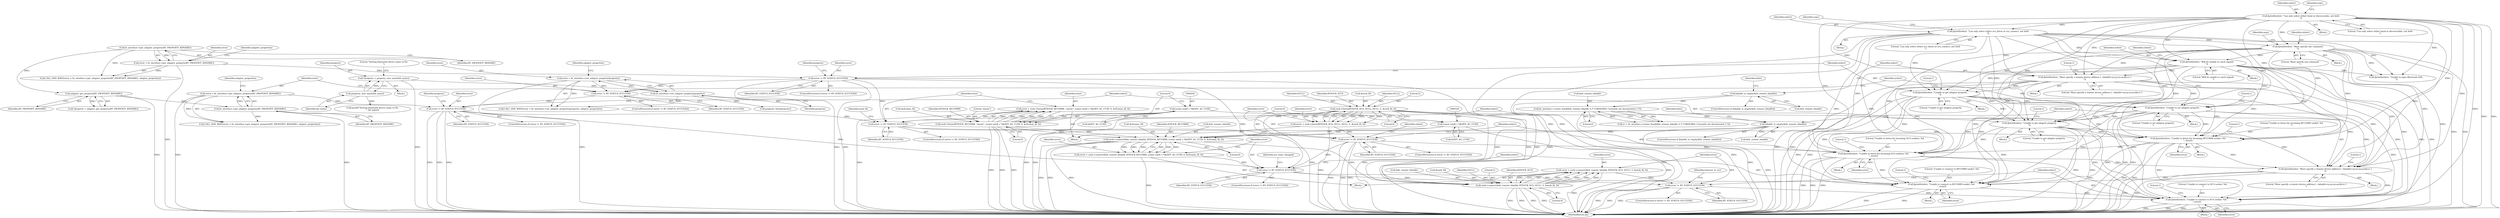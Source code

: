 digraph "0_Android_37c88107679d36c419572732b4af6e18bb2f7dce_6@API" {
"1000572" [label="(Call,fprintf(stderr, \"Unable to connect to SCO socket: %d.\n\", error))"];
"1000382" [label="(Call,fprintf(stderr, \"Unable to set adapter property\n\"))"];
"1000178" [label="(Call,fprintf(stderr, \"Will be unable to catch signals\n\"))"];
"1000120" [label="(Call,fprintf(stderr, \"Can only select either bond or discoverable, not both\n\"))"];
"1000132" [label="(Call,fprintf(stderr, \"Can only select either sco_listen or sco_connect, not both\n\"))"];
"1000164" [label="(Call,fprintf(stderr, \"Must specify one command\n\"))"];
"1000327" [label="(Call,fprintf(stderr, \"Unable to get adapter property\n\"))"];
"1000263" [label="(Call,fprintf(stderr, \"Must specify a remote device address [ --bdaddr=xx:yy:zz:aa:bb:cc ]\n\"))"];
"1000456" [label="(Call,fprintf(stderr, \"Unable to listen for incoming RFCOMM socket: %d\n\", error))"];
"1000398" [label="(Call,fprintf(stderr, \"Unable to get adapter property\n\"))"];
"1000452" [label="(Call,error != BT_STATUS_SUCCESS)"];
"1000438" [label="(Call,error = sock->listen(BTSOCK_RFCOMM, \"meow\", (const uint8_t *)&HFP_AG_UUID, 0, &rfcomm_fd, 0))"];
"1000440" [label="(Call,sock->listen(BTSOCK_RFCOMM, \"meow\", (const uint8_t *)&HFP_AG_UUID, 0, &rfcomm_fd, 0))"];
"1000443" [label="(Call,(const uint8_t *)&HFP_AG_UUID)"];
"1000394" [label="(Call,error != BT_STATUS_SUCCESS)"];
"1000388" [label="(Call,error = bt_interface->get_adapter_property(BT_PROPERTY_BDNAME))"];
"1000390" [label="(Call,bt_interface->get_adapter_property(BT_PROPERTY_BDNAME))"];
"1000335" [label="(Call,adapter_get_property(BT_PROPERTY_BDNAME))"];
"1000319" [label="(Call,bt_interface->get_adapter_property(BT_PROPERTY_BDNAME))"];
"1000378" [label="(Call,error != BT_STATUS_SUCCESS)"];
"1000372" [label="(Call,error = bt_interface->set_adapter_property(property))"];
"1000374" [label="(Call,bt_interface->set_adapter_property(property))"];
"1000363" [label="(Call,*property = property_new_name(bd_name))"];
"1000365" [label="(Call,property_new_name(bd_name))"];
"1000323" [label="(Call,error != BT_STATUS_SUCCESS)"];
"1000317" [label="(Call,error = bt_interface->get_adapter_property(BT_PROPERTY_BDNAME))"];
"1000541" [label="(Call,fprintf(stderr, \"Unable to connect to RFCOMM socket: %d.\n\", error))"];
"1000500" [label="(Call,fprintf(stderr, \"Must specify a remote device address [ --bdaddr=xx:yy:zz:aa:bb:cc ]\n\"))"];
"1000481" [label="(Call,fprintf(stderr, \"Unable to listen for incoming SCO sockets: %d\n\", error))"];
"1000477" [label="(Call,error != BT_STATUS_SUCCESS)"];
"1000466" [label="(Call,error = sock->listen(BTSOCK_SCO, NULL, NULL, 5, &sock_fd, 0))"];
"1000468" [label="(Call,sock->listen(BTSOCK_SCO, NULL, NULL, 5, &sock_fd, 0))"];
"1000537" [label="(Call,error != BT_STATUS_SUCCESS)"];
"1000522" [label="(Call,error = sock->connect(&bt_remote_bdaddr, BTSOCK_RFCOMM, (const uint8_t *)&HFP_AG_UUID, 0, &rfcomm_fd, 0))"];
"1000524" [label="(Call,sock->connect(&bt_remote_bdaddr, BTSOCK_RFCOMM, (const uint8_t *)&HFP_AG_UUID, 0, &rfcomm_fd, 0))"];
"1000496" [label="(Call,bdaddr_is_empty(&bt_remote_bdaddr))"];
"1000278" [label="(Call,bt_interface->create_bond(&bt_remote_bdaddr, 0 /* UNKNOWN; Currently not documented :( */))"];
"1000259" [label="(Call,bdaddr_is_empty(&bt_remote_bdaddr))"];
"1000528" [label="(Call,(const uint8_t *)&HFP_AG_UUID)"];
"1000568" [label="(Call,error != BT_STATUS_SUCCESS)"];
"1000556" [label="(Call,error = sock->connect(&bt_remote_bdaddr, BTSOCK_SCO, NULL, 5, &sock_fd, 0))"];
"1000558" [label="(Call,sock->connect(&bt_remote_bdaddr, BTSOCK_SCO, NULL, 5, &sock_fd, 0))"];
"1000393" [label="(ControlStructure,if (error != BT_STATUS_SUCCESS))"];
"1000335" [label="(Call,adapter_get_property(BT_PROPERTY_BDNAME))"];
"1000528" [label="(Call,(const uint8_t *)&HFP_AG_UUID)"];
"1000478" [label="(Identifier,error)"];
"1000546" [label="(Literal,1)"];
"1000504" [label="(Literal,1)"];
"1000469" [label="(Identifier,BTSOCK_SCO)"];
"1000398" [label="(Call,fprintf(stderr, \"Unable to get adapter property\n\"))"];
"1000180" [label="(Literal,\"Will be unable to catch signals\n\")"];
"1000397" [label="(Block,)"];
"1000533" [label="(Call,&rfcomm_fd)"];
"1000409" [label="(Block,)"];
"1000323" [label="(Call,error != BT_STATUS_SUCCESS)"];
"1000316" [label="(Call,CALL_AND_WAIT(error = bt_interface->get_adapter_property(BT_PROPERTY_BDNAME), adapter_properties))"];
"1000384" [label="(Literal,\"Unable to set adapter property\n\")"];
"1000265" [label="(Literal,\"Must specify a remote device address [ --bdaddr=xx:yy:zz:aa:bb:cc ]\n\")"];
"1000373" [label="(Identifier,error)"];
"1000536" [label="(ControlStructure,if (error != BT_STATUS_SUCCESS))"];
"1000387" [label="(Call,CALL_AND_WAIT(error = bt_interface->get_adapter_property(BT_PROPERTY_BDNAME), adapter_properties))"];
"1000523" [label="(Identifier,error)"];
"1000319" [label="(Call,bt_interface->get_adapter_property(BT_PROPERTY_BDNAME))"];
"1000507" [label="(Identifier,false)"];
"1000119" [label="(Block,)"];
"1000263" [label="(Call,fprintf(stderr, \"Must specify a remote device address [ --bdaddr=xx:yy:zz:aa:bb:cc ]\n\"))"];
"1000375" [label="(Identifier,property)"];
"1000445" [label="(Call,&HFP_AG_UUID)"];
"1000527" [label="(Identifier,BTSOCK_RFCOMM)"];
"1000572" [label="(Call,fprintf(stderr, \"Unable to connect to SCO socket: %d.\n\", error))"];
"1000451" [label="(ControlStructure,if (error != BT_STATUS_SUCCESS))"];
"1000378" [label="(Call,error != BT_STATUS_SUCCESS)"];
"1000497" [label="(Call,&bt_remote_bdaddr)"];
"1000121" [label="(Identifier,stderr)"];
"1000479" [label="(Identifier,BT_STATUS_SUCCESS)"];
"1000132" [label="(Call,fprintf(stderr, \"Can only select either sco_listen or sco_connect, not both\n\"))"];
"1000278" [label="(Call,bt_interface->create_bond(&bt_remote_bdaddr, 0 /* UNKNOWN; Currently not documented :( */))"];
"1000570" [label="(Identifier,BT_STATUS_SUCCESS)"];
"1000542" [label="(Identifier,stderr)"];
"1000573" [label="(Identifier,stderr)"];
"1000380" [label="(Identifier,BT_STATUS_SUCCESS)"];
"1000133" [label="(Identifier,stderr)"];
"1000524" [label="(Call,sock->connect(&bt_remote_bdaddr, BTSOCK_RFCOMM, (const uint8_t *)&HFP_AG_UUID, 0, &rfcomm_fd, 0))"];
"1000577" [label="(Literal,1)"];
"1000543" [label="(Literal,\"Unable to connect to RFCOMM socket: %d.\n\")"];
"1000137" [label="(Identifier,argv)"];
"1000388" [label="(Call,error = bt_interface->get_adapter_property(BT_PROPERTY_BDNAME))"];
"1000381" [label="(Block,)"];
"1000448" [label="(Call,&rfcomm_fd)"];
"1000165" [label="(Identifier,stderr)"];
"1000567" [label="(ControlStructure,if (error != BT_STATUS_SUCCESS))"];
"1000461" [label="(Literal,1)"];
"1000258" [label="(ControlStructure,if (bdaddr_is_empty(&bt_remote_bdaddr)))"];
"1000400" [label="(Literal,\"Unable to get adapter property\n\")"];
"1000537" [label="(Call,error != BT_STATUS_SUCCESS)"];
"1000495" [label="(ControlStructure,if (bdaddr_is_empty(&bt_remote_bdaddr)))"];
"1000270" [label="(Identifier,false)"];
"1000328" [label="(Identifier,stderr)"];
"1000443" [label="(Call,(const uint8_t *)&HFP_AG_UUID)"];
"1000453" [label="(Identifier,error)"];
"1000354" [label="(Block,)"];
"1000367" [label="(Call,printf(\"Setting bluetooth device name to:%s\n\", bd_name))"];
"1000562" [label="(Identifier,NULL)"];
"1000376" [label="(Identifier,adapter_properties)"];
"1000336" [label="(Identifier,BT_PROPERTY_BDNAME)"];
"1000481" [label="(Call,fprintf(stderr, \"Unable to listen for incoming SCO sockets: %d\n\", error))"];
"1000177" [label="(Block,)"];
"1000558" [label="(Call,sock->connect(&bt_remote_bdaddr, BTSOCK_SCO, NULL, 5, &sock_fd, 0))"];
"1000365" [label="(Call,property_new_name(bd_name))"];
"1000334" [label="(Identifier,property)"];
"1000267" [label="(Literal,1)"];
"1000486" [label="(Literal,1)"];
"1000456" [label="(Call,fprintf(stderr, \"Unable to listen for incoming RFCOMM socket: %d\n\", error))"];
"1000404" [label="(Identifier,property)"];
"1000402" [label="(Literal,1)"];
"1000441" [label="(Identifier,BTSOCK_RFCOMM)"];
"1000382" [label="(Call,fprintf(stderr, \"Unable to set adapter property\n\"))"];
"1000395" [label="(Identifier,error)"];
"1000540" [label="(Block,)"];
"1000544" [label="(Identifier,error)"];
"1000522" [label="(Call,error = sock->connect(&bt_remote_bdaddr, BTSOCK_RFCOMM, (const uint8_t *)&HFP_AG_UUID, 0, &rfcomm_fd, 0))"];
"1000440" [label="(Call,sock->listen(BTSOCK_RFCOMM, \"meow\", (const uint8_t *)&HFP_AG_UUID, 0, &rfcomm_fd, 0))"];
"1000333" [label="(Call,*property = adapter_get_property(BT_PROPERTY_BDNAME))"];
"1000477" [label="(Call,error != BT_STATUS_SUCCESS)"];
"1000579" [label="(Identifier,timeout_in_sec)"];
"1000541" [label="(Call,fprintf(stderr, \"Unable to connect to RFCOMM socket: %d.\n\", error))"];
"1000396" [label="(Identifier,BT_STATUS_SUCCESS)"];
"1000459" [label="(Identifier,error)"];
"1000467" [label="(Identifier,error)"];
"1000264" [label="(Identifier,stderr)"];
"1000548" [label="(Identifier,acl_state_changed)"];
"1000563" [label="(Literal,5)"];
"1000120" [label="(Call,fprintf(stderr, \"Can only select either bond or discoverable, not both\n\"))"];
"1000325" [label="(Identifier,BT_STATUS_SUCCESS)"];
"1000501" [label="(Identifier,stderr)"];
"1000403" [label="(Call,property_free(property))"];
"1000320" [label="(Identifier,BT_PROPERTY_BDNAME)"];
"1000476" [label="(ControlStructure,if (error != BT_STATUS_SUCCESS))"];
"1000499" [label="(Block,)"];
"1000329" [label="(Literal,\"Unable to get adapter property\n\")"];
"1000331" [label="(Literal,1)"];
"1000392" [label="(Identifier,adapter_properties)"];
"1000166" [label="(Literal,\"Must specify one command\n\")"];
"1000327" [label="(Call,fprintf(stderr, \"Unable to get adapter property\n\"))"];
"1000364" [label="(Identifier,property)"];
"1000568" [label="(Call,error != BT_STATUS_SUCCESS)"];
"1000125" [label="(Identifier,argv)"];
"1000439" [label="(Identifier,error)"];
"1000539" [label="(Identifier,BT_STATUS_SUCCESS)"];
"1000442" [label="(Literal,\"meow\")"];
"1000496" [label="(Call,bdaddr_is_empty(&bt_remote_bdaddr))"];
"1000488" [label="(Identifier,stdout)"];
"1000538" [label="(Identifier,error)"];
"1000182" [label="(Identifier,stdout)"];
"1000475" [label="(Literal,0)"];
"1000468" [label="(Call,sock->listen(BTSOCK_SCO, NULL, NULL, 5, &sock_fd, 0))"];
"1000122" [label="(Literal,\"Can only select either bond or discoverable, not both\n\")"];
"1000532" [label="(Literal,0)"];
"1000279" [label="(Call,&bt_remote_bdaddr)"];
"1000179" [label="(Identifier,stderr)"];
"1000557" [label="(Identifier,error)"];
"1000189" [label="(Call,fprintf(stderr, \"Unable to open Bluetooth HAL.\n\"))"];
"1000399" [label="(Identifier,stderr)"];
"1000454" [label="(Identifier,BT_STATUS_SUCCESS)"];
"1000383" [label="(Identifier,stderr)"];
"1000281" [label="(Literal,0)"];
"1000530" [label="(Call,&HFP_AG_UUID)"];
"1000260" [label="(Call,&bt_remote_bdaddr)"];
"1000169" [label="(Identifier,argv)"];
"1000374" [label="(Call,bt_interface->set_adapter_property(property))"];
"1000368" [label="(Literal,\"Setting bluetooth device name to:%s\n\")"];
"1000318" [label="(Identifier,error)"];
"1000455" [label="(Block,)"];
"1000484" [label="(Identifier,error)"];
"1000482" [label="(Identifier,stderr)"];
"1000561" [label="(Identifier,BTSOCK_SCO)"];
"1000450" [label="(Literal,0)"];
"1000473" [label="(Call,&sock_fd)"];
"1000458" [label="(Literal,\"Unable to listen for incoming RFCOMM socket: %d\n\")"];
"1000391" [label="(Identifier,BT_PROPERTY_BDNAME)"];
"1000321" [label="(Identifier,adapter_properties)"];
"1000566" [label="(Literal,0)"];
"1000575" [label="(Identifier,error)"];
"1000471" [label="(Identifier,NULL)"];
"1000322" [label="(ControlStructure,if (error != BT_STATUS_SUCCESS))"];
"1000438" [label="(Call,error = sock->listen(BTSOCK_RFCOMM, \"meow\", (const uint8_t *)&HFP_AG_UUID, 0, &rfcomm_fd, 0))"];
"1000164" [label="(Call,fprintf(stderr, \"Must specify one command\n\"))"];
"1000556" [label="(Call,error = sock->connect(&bt_remote_bdaddr, BTSOCK_SCO, NULL, 5, &sock_fd, 0))"];
"1000535" [label="(Literal,0)"];
"1000494" [label="(Block,)"];
"1000262" [label="(Block,)"];
"1000366" [label="(Identifier,bd_name)"];
"1000163" [label="(Block,)"];
"1000559" [label="(Call,&bt_remote_bdaddr)"];
"1000394" [label="(Call,error != BT_STATUS_SUCCESS)"];
"1000586" [label="(MethodReturn,int)"];
"1000372" [label="(Call,error = bt_interface->set_adapter_property(property))"];
"1000483" [label="(Literal,\"Unable to listen for incoming SCO sockets: %d\n\")"];
"1000472" [label="(Literal,5)"];
"1000390" [label="(Call,bt_interface->get_adapter_property(BT_PROPERTY_BDNAME))"];
"1000317" [label="(Call,error = bt_interface->get_adapter_property(BT_PROPERTY_BDNAME))"];
"1000457" [label="(Identifier,stderr)"];
"1000464" [label="(Identifier,sock_fd)"];
"1000470" [label="(Identifier,NULL)"];
"1000371" [label="(Call,CALL_AND_WAIT(error = bt_interface->set_adapter_property(property), adapter_properties))"];
"1000363" [label="(Call,*property = property_new_name(bd_name))"];
"1000525" [label="(Call,&bt_remote_bdaddr)"];
"1000389" [label="(Identifier,error)"];
"1000377" [label="(ControlStructure,if (error != BT_STATUS_SUCCESS))"];
"1000466" [label="(Call,error = sock->listen(BTSOCK_SCO, NULL, NULL, 5, &sock_fd, 0))"];
"1000502" [label="(Literal,\"Must specify a remote device address [ --bdaddr=xx:yy:zz:aa:bb:cc ]\n\")"];
"1000259" [label="(Call,bdaddr_is_empty(&bt_remote_bdaddr))"];
"1000178" [label="(Call,fprintf(stderr, \"Will be unable to catch signals\n\"))"];
"1000386" [label="(Literal,1)"];
"1000452" [label="(Call,error != BT_STATUS_SUCCESS)"];
"1000324" [label="(Identifier,error)"];
"1000447" [label="(Literal,0)"];
"1000480" [label="(Block,)"];
"1000134" [label="(Literal,\"Can only select either sco_listen or sco_connect, not both\n\")"];
"1000276" [label="(Call,rc = bt_interface->create_bond(&bt_remote_bdaddr, 0 /* UNKNOWN; Currently not documented :( */))"];
"1000564" [label="(Call,&sock_fd)"];
"1000379" [label="(Identifier,error)"];
"1000569" [label="(Identifier,error)"];
"1000571" [label="(Block,)"];
"1000500" [label="(Call,fprintf(stderr, \"Must specify a remote device address [ --bdaddr=xx:yy:zz:aa:bb:cc ]\n\"))"];
"1000574" [label="(Literal,\"Unable to connect to SCO socket: %d.\n\")"];
"1000131" [label="(Block,)"];
"1000326" [label="(Block,)"];
"1000572" -> "1000571"  [label="AST: "];
"1000572" -> "1000575"  [label="CFG: "];
"1000573" -> "1000572"  [label="AST: "];
"1000574" -> "1000572"  [label="AST: "];
"1000575" -> "1000572"  [label="AST: "];
"1000577" -> "1000572"  [label="CFG: "];
"1000572" -> "1000586"  [label="DDG: "];
"1000572" -> "1000586"  [label="DDG: "];
"1000572" -> "1000586"  [label="DDG: "];
"1000382" -> "1000572"  [label="DDG: "];
"1000456" -> "1000572"  [label="DDG: "];
"1000178" -> "1000572"  [label="DDG: "];
"1000327" -> "1000572"  [label="DDG: "];
"1000132" -> "1000572"  [label="DDG: "];
"1000398" -> "1000572"  [label="DDG: "];
"1000263" -> "1000572"  [label="DDG: "];
"1000120" -> "1000572"  [label="DDG: "];
"1000541" -> "1000572"  [label="DDG: "];
"1000500" -> "1000572"  [label="DDG: "];
"1000481" -> "1000572"  [label="DDG: "];
"1000164" -> "1000572"  [label="DDG: "];
"1000568" -> "1000572"  [label="DDG: "];
"1000382" -> "1000381"  [label="AST: "];
"1000382" -> "1000384"  [label="CFG: "];
"1000383" -> "1000382"  [label="AST: "];
"1000384" -> "1000382"  [label="AST: "];
"1000386" -> "1000382"  [label="CFG: "];
"1000382" -> "1000586"  [label="DDG: "];
"1000382" -> "1000586"  [label="DDG: "];
"1000178" -> "1000382"  [label="DDG: "];
"1000327" -> "1000382"  [label="DDG: "];
"1000132" -> "1000382"  [label="DDG: "];
"1000164" -> "1000382"  [label="DDG: "];
"1000263" -> "1000382"  [label="DDG: "];
"1000120" -> "1000382"  [label="DDG: "];
"1000382" -> "1000398"  [label="DDG: "];
"1000382" -> "1000456"  [label="DDG: "];
"1000382" -> "1000481"  [label="DDG: "];
"1000382" -> "1000500"  [label="DDG: "];
"1000382" -> "1000541"  [label="DDG: "];
"1000178" -> "1000177"  [label="AST: "];
"1000178" -> "1000180"  [label="CFG: "];
"1000179" -> "1000178"  [label="AST: "];
"1000180" -> "1000178"  [label="AST: "];
"1000182" -> "1000178"  [label="CFG: "];
"1000178" -> "1000586"  [label="DDG: "];
"1000178" -> "1000586"  [label="DDG: "];
"1000120" -> "1000178"  [label="DDG: "];
"1000132" -> "1000178"  [label="DDG: "];
"1000164" -> "1000178"  [label="DDG: "];
"1000178" -> "1000189"  [label="DDG: "];
"1000178" -> "1000263"  [label="DDG: "];
"1000178" -> "1000327"  [label="DDG: "];
"1000178" -> "1000398"  [label="DDG: "];
"1000178" -> "1000456"  [label="DDG: "];
"1000178" -> "1000481"  [label="DDG: "];
"1000178" -> "1000500"  [label="DDG: "];
"1000178" -> "1000541"  [label="DDG: "];
"1000120" -> "1000119"  [label="AST: "];
"1000120" -> "1000122"  [label="CFG: "];
"1000121" -> "1000120"  [label="AST: "];
"1000122" -> "1000120"  [label="AST: "];
"1000125" -> "1000120"  [label="CFG: "];
"1000120" -> "1000586"  [label="DDG: "];
"1000120" -> "1000586"  [label="DDG: "];
"1000120" -> "1000132"  [label="DDG: "];
"1000120" -> "1000164"  [label="DDG: "];
"1000120" -> "1000189"  [label="DDG: "];
"1000120" -> "1000263"  [label="DDG: "];
"1000120" -> "1000327"  [label="DDG: "];
"1000120" -> "1000398"  [label="DDG: "];
"1000120" -> "1000456"  [label="DDG: "];
"1000120" -> "1000481"  [label="DDG: "];
"1000120" -> "1000500"  [label="DDG: "];
"1000120" -> "1000541"  [label="DDG: "];
"1000132" -> "1000131"  [label="AST: "];
"1000132" -> "1000134"  [label="CFG: "];
"1000133" -> "1000132"  [label="AST: "];
"1000134" -> "1000132"  [label="AST: "];
"1000137" -> "1000132"  [label="CFG: "];
"1000132" -> "1000586"  [label="DDG: "];
"1000132" -> "1000586"  [label="DDG: "];
"1000132" -> "1000164"  [label="DDG: "];
"1000132" -> "1000189"  [label="DDG: "];
"1000132" -> "1000263"  [label="DDG: "];
"1000132" -> "1000327"  [label="DDG: "];
"1000132" -> "1000398"  [label="DDG: "];
"1000132" -> "1000456"  [label="DDG: "];
"1000132" -> "1000481"  [label="DDG: "];
"1000132" -> "1000500"  [label="DDG: "];
"1000132" -> "1000541"  [label="DDG: "];
"1000164" -> "1000163"  [label="AST: "];
"1000164" -> "1000166"  [label="CFG: "];
"1000165" -> "1000164"  [label="AST: "];
"1000166" -> "1000164"  [label="AST: "];
"1000169" -> "1000164"  [label="CFG: "];
"1000164" -> "1000586"  [label="DDG: "];
"1000164" -> "1000586"  [label="DDG: "];
"1000164" -> "1000189"  [label="DDG: "];
"1000164" -> "1000263"  [label="DDG: "];
"1000164" -> "1000327"  [label="DDG: "];
"1000164" -> "1000398"  [label="DDG: "];
"1000164" -> "1000456"  [label="DDG: "];
"1000164" -> "1000481"  [label="DDG: "];
"1000164" -> "1000500"  [label="DDG: "];
"1000164" -> "1000541"  [label="DDG: "];
"1000327" -> "1000326"  [label="AST: "];
"1000327" -> "1000329"  [label="CFG: "];
"1000328" -> "1000327"  [label="AST: "];
"1000329" -> "1000327"  [label="AST: "];
"1000331" -> "1000327"  [label="CFG: "];
"1000327" -> "1000586"  [label="DDG: "];
"1000327" -> "1000586"  [label="DDG: "];
"1000263" -> "1000327"  [label="DDG: "];
"1000327" -> "1000398"  [label="DDG: "];
"1000327" -> "1000456"  [label="DDG: "];
"1000327" -> "1000481"  [label="DDG: "];
"1000327" -> "1000500"  [label="DDG: "];
"1000327" -> "1000541"  [label="DDG: "];
"1000263" -> "1000262"  [label="AST: "];
"1000263" -> "1000265"  [label="CFG: "];
"1000264" -> "1000263"  [label="AST: "];
"1000265" -> "1000263"  [label="AST: "];
"1000267" -> "1000263"  [label="CFG: "];
"1000263" -> "1000586"  [label="DDG: "];
"1000263" -> "1000586"  [label="DDG: "];
"1000263" -> "1000398"  [label="DDG: "];
"1000263" -> "1000456"  [label="DDG: "];
"1000263" -> "1000481"  [label="DDG: "];
"1000263" -> "1000500"  [label="DDG: "];
"1000263" -> "1000541"  [label="DDG: "];
"1000456" -> "1000455"  [label="AST: "];
"1000456" -> "1000459"  [label="CFG: "];
"1000457" -> "1000456"  [label="AST: "];
"1000458" -> "1000456"  [label="AST: "];
"1000459" -> "1000456"  [label="AST: "];
"1000461" -> "1000456"  [label="CFG: "];
"1000456" -> "1000586"  [label="DDG: "];
"1000456" -> "1000586"  [label="DDG: "];
"1000398" -> "1000456"  [label="DDG: "];
"1000452" -> "1000456"  [label="DDG: "];
"1000456" -> "1000481"  [label="DDG: "];
"1000456" -> "1000500"  [label="DDG: "];
"1000456" -> "1000541"  [label="DDG: "];
"1000398" -> "1000397"  [label="AST: "];
"1000398" -> "1000400"  [label="CFG: "];
"1000399" -> "1000398"  [label="AST: "];
"1000400" -> "1000398"  [label="AST: "];
"1000402" -> "1000398"  [label="CFG: "];
"1000398" -> "1000586"  [label="DDG: "];
"1000398" -> "1000586"  [label="DDG: "];
"1000398" -> "1000481"  [label="DDG: "];
"1000398" -> "1000500"  [label="DDG: "];
"1000398" -> "1000541"  [label="DDG: "];
"1000452" -> "1000451"  [label="AST: "];
"1000452" -> "1000454"  [label="CFG: "];
"1000453" -> "1000452"  [label="AST: "];
"1000454" -> "1000452"  [label="AST: "];
"1000457" -> "1000452"  [label="CFG: "];
"1000464" -> "1000452"  [label="CFG: "];
"1000438" -> "1000452"  [label="DDG: "];
"1000394" -> "1000452"  [label="DDG: "];
"1000323" -> "1000452"  [label="DDG: "];
"1000452" -> "1000477"  [label="DDG: "];
"1000438" -> "1000409"  [label="AST: "];
"1000438" -> "1000440"  [label="CFG: "];
"1000439" -> "1000438"  [label="AST: "];
"1000440" -> "1000438"  [label="AST: "];
"1000453" -> "1000438"  [label="CFG: "];
"1000438" -> "1000586"  [label="DDG: "];
"1000440" -> "1000438"  [label="DDG: "];
"1000440" -> "1000438"  [label="DDG: "];
"1000440" -> "1000438"  [label="DDG: "];
"1000440" -> "1000438"  [label="DDG: "];
"1000440" -> "1000438"  [label="DDG: "];
"1000440" -> "1000450"  [label="CFG: "];
"1000441" -> "1000440"  [label="AST: "];
"1000442" -> "1000440"  [label="AST: "];
"1000443" -> "1000440"  [label="AST: "];
"1000447" -> "1000440"  [label="AST: "];
"1000448" -> "1000440"  [label="AST: "];
"1000450" -> "1000440"  [label="AST: "];
"1000440" -> "1000586"  [label="DDG: "];
"1000440" -> "1000586"  [label="DDG: "];
"1000440" -> "1000586"  [label="DDG: "];
"1000443" -> "1000440"  [label="DDG: "];
"1000440" -> "1000524"  [label="DDG: "];
"1000440" -> "1000524"  [label="DDG: "];
"1000443" -> "1000445"  [label="CFG: "];
"1000444" -> "1000443"  [label="AST: "];
"1000445" -> "1000443"  [label="AST: "];
"1000447" -> "1000443"  [label="CFG: "];
"1000443" -> "1000586"  [label="DDG: "];
"1000443" -> "1000528"  [label="DDG: "];
"1000394" -> "1000393"  [label="AST: "];
"1000394" -> "1000396"  [label="CFG: "];
"1000395" -> "1000394"  [label="AST: "];
"1000396" -> "1000394"  [label="AST: "];
"1000399" -> "1000394"  [label="CFG: "];
"1000404" -> "1000394"  [label="CFG: "];
"1000394" -> "1000586"  [label="DDG: "];
"1000394" -> "1000586"  [label="DDG: "];
"1000394" -> "1000586"  [label="DDG: "];
"1000388" -> "1000394"  [label="DDG: "];
"1000378" -> "1000394"  [label="DDG: "];
"1000394" -> "1000537"  [label="DDG: "];
"1000388" -> "1000387"  [label="AST: "];
"1000388" -> "1000390"  [label="CFG: "];
"1000389" -> "1000388"  [label="AST: "];
"1000390" -> "1000388"  [label="AST: "];
"1000392" -> "1000388"  [label="CFG: "];
"1000388" -> "1000586"  [label="DDG: "];
"1000388" -> "1000387"  [label="DDG: "];
"1000390" -> "1000388"  [label="DDG: "];
"1000390" -> "1000391"  [label="CFG: "];
"1000391" -> "1000390"  [label="AST: "];
"1000390" -> "1000586"  [label="DDG: "];
"1000390" -> "1000387"  [label="DDG: "];
"1000335" -> "1000390"  [label="DDG: "];
"1000335" -> "1000333"  [label="AST: "];
"1000335" -> "1000336"  [label="CFG: "];
"1000336" -> "1000335"  [label="AST: "];
"1000333" -> "1000335"  [label="CFG: "];
"1000335" -> "1000586"  [label="DDG: "];
"1000335" -> "1000333"  [label="DDG: "];
"1000319" -> "1000335"  [label="DDG: "];
"1000319" -> "1000317"  [label="AST: "];
"1000319" -> "1000320"  [label="CFG: "];
"1000320" -> "1000319"  [label="AST: "];
"1000317" -> "1000319"  [label="CFG: "];
"1000319" -> "1000316"  [label="DDG: "];
"1000319" -> "1000317"  [label="DDG: "];
"1000378" -> "1000377"  [label="AST: "];
"1000378" -> "1000380"  [label="CFG: "];
"1000379" -> "1000378"  [label="AST: "];
"1000380" -> "1000378"  [label="AST: "];
"1000383" -> "1000378"  [label="CFG: "];
"1000389" -> "1000378"  [label="CFG: "];
"1000372" -> "1000378"  [label="DDG: "];
"1000323" -> "1000378"  [label="DDG: "];
"1000372" -> "1000371"  [label="AST: "];
"1000372" -> "1000374"  [label="CFG: "];
"1000373" -> "1000372"  [label="AST: "];
"1000374" -> "1000372"  [label="AST: "];
"1000376" -> "1000372"  [label="CFG: "];
"1000372" -> "1000586"  [label="DDG: "];
"1000372" -> "1000371"  [label="DDG: "];
"1000374" -> "1000372"  [label="DDG: "];
"1000374" -> "1000375"  [label="CFG: "];
"1000375" -> "1000374"  [label="AST: "];
"1000374" -> "1000371"  [label="DDG: "];
"1000363" -> "1000374"  [label="DDG: "];
"1000374" -> "1000403"  [label="DDG: "];
"1000363" -> "1000354"  [label="AST: "];
"1000363" -> "1000365"  [label="CFG: "];
"1000364" -> "1000363"  [label="AST: "];
"1000365" -> "1000363"  [label="AST: "];
"1000368" -> "1000363"  [label="CFG: "];
"1000363" -> "1000586"  [label="DDG: "];
"1000365" -> "1000363"  [label="DDG: "];
"1000365" -> "1000366"  [label="CFG: "];
"1000366" -> "1000365"  [label="AST: "];
"1000365" -> "1000367"  [label="DDG: "];
"1000323" -> "1000322"  [label="AST: "];
"1000323" -> "1000325"  [label="CFG: "];
"1000324" -> "1000323"  [label="AST: "];
"1000325" -> "1000323"  [label="AST: "];
"1000328" -> "1000323"  [label="CFG: "];
"1000334" -> "1000323"  [label="CFG: "];
"1000323" -> "1000586"  [label="DDG: "];
"1000323" -> "1000586"  [label="DDG: "];
"1000323" -> "1000586"  [label="DDG: "];
"1000317" -> "1000323"  [label="DDG: "];
"1000323" -> "1000537"  [label="DDG: "];
"1000317" -> "1000316"  [label="AST: "];
"1000318" -> "1000317"  [label="AST: "];
"1000321" -> "1000317"  [label="CFG: "];
"1000317" -> "1000586"  [label="DDG: "];
"1000317" -> "1000316"  [label="DDG: "];
"1000541" -> "1000540"  [label="AST: "];
"1000541" -> "1000544"  [label="CFG: "];
"1000542" -> "1000541"  [label="AST: "];
"1000543" -> "1000541"  [label="AST: "];
"1000544" -> "1000541"  [label="AST: "];
"1000546" -> "1000541"  [label="CFG: "];
"1000541" -> "1000586"  [label="DDG: "];
"1000541" -> "1000586"  [label="DDG: "];
"1000500" -> "1000541"  [label="DDG: "];
"1000481" -> "1000541"  [label="DDG: "];
"1000537" -> "1000541"  [label="DDG: "];
"1000500" -> "1000499"  [label="AST: "];
"1000500" -> "1000502"  [label="CFG: "];
"1000501" -> "1000500"  [label="AST: "];
"1000502" -> "1000500"  [label="AST: "];
"1000504" -> "1000500"  [label="CFG: "];
"1000500" -> "1000586"  [label="DDG: "];
"1000500" -> "1000586"  [label="DDG: "];
"1000481" -> "1000500"  [label="DDG: "];
"1000481" -> "1000480"  [label="AST: "];
"1000481" -> "1000484"  [label="CFG: "];
"1000482" -> "1000481"  [label="AST: "];
"1000483" -> "1000481"  [label="AST: "];
"1000484" -> "1000481"  [label="AST: "];
"1000486" -> "1000481"  [label="CFG: "];
"1000481" -> "1000586"  [label="DDG: "];
"1000481" -> "1000586"  [label="DDG: "];
"1000481" -> "1000586"  [label="DDG: "];
"1000477" -> "1000481"  [label="DDG: "];
"1000477" -> "1000476"  [label="AST: "];
"1000477" -> "1000479"  [label="CFG: "];
"1000478" -> "1000477"  [label="AST: "];
"1000479" -> "1000477"  [label="AST: "];
"1000482" -> "1000477"  [label="CFG: "];
"1000488" -> "1000477"  [label="CFG: "];
"1000477" -> "1000586"  [label="DDG: "];
"1000477" -> "1000586"  [label="DDG: "];
"1000477" -> "1000586"  [label="DDG: "];
"1000466" -> "1000477"  [label="DDG: "];
"1000477" -> "1000537"  [label="DDG: "];
"1000466" -> "1000409"  [label="AST: "];
"1000466" -> "1000468"  [label="CFG: "];
"1000467" -> "1000466"  [label="AST: "];
"1000468" -> "1000466"  [label="AST: "];
"1000478" -> "1000466"  [label="CFG: "];
"1000466" -> "1000586"  [label="DDG: "];
"1000468" -> "1000466"  [label="DDG: "];
"1000468" -> "1000466"  [label="DDG: "];
"1000468" -> "1000466"  [label="DDG: "];
"1000468" -> "1000466"  [label="DDG: "];
"1000468" -> "1000466"  [label="DDG: "];
"1000468" -> "1000475"  [label="CFG: "];
"1000469" -> "1000468"  [label="AST: "];
"1000470" -> "1000468"  [label="AST: "];
"1000471" -> "1000468"  [label="AST: "];
"1000472" -> "1000468"  [label="AST: "];
"1000473" -> "1000468"  [label="AST: "];
"1000475" -> "1000468"  [label="AST: "];
"1000468" -> "1000586"  [label="DDG: "];
"1000468" -> "1000586"  [label="DDG: "];
"1000468" -> "1000586"  [label="DDG: "];
"1000468" -> "1000558"  [label="DDG: "];
"1000468" -> "1000558"  [label="DDG: "];
"1000468" -> "1000558"  [label="DDG: "];
"1000537" -> "1000536"  [label="AST: "];
"1000537" -> "1000539"  [label="CFG: "];
"1000538" -> "1000537"  [label="AST: "];
"1000539" -> "1000537"  [label="AST: "];
"1000542" -> "1000537"  [label="CFG: "];
"1000548" -> "1000537"  [label="CFG: "];
"1000522" -> "1000537"  [label="DDG: "];
"1000537" -> "1000568"  [label="DDG: "];
"1000522" -> "1000494"  [label="AST: "];
"1000522" -> "1000524"  [label="CFG: "];
"1000523" -> "1000522"  [label="AST: "];
"1000524" -> "1000522"  [label="AST: "];
"1000538" -> "1000522"  [label="CFG: "];
"1000522" -> "1000586"  [label="DDG: "];
"1000524" -> "1000522"  [label="DDG: "];
"1000524" -> "1000522"  [label="DDG: "];
"1000524" -> "1000522"  [label="DDG: "];
"1000524" -> "1000522"  [label="DDG: "];
"1000524" -> "1000522"  [label="DDG: "];
"1000524" -> "1000535"  [label="CFG: "];
"1000525" -> "1000524"  [label="AST: "];
"1000527" -> "1000524"  [label="AST: "];
"1000528" -> "1000524"  [label="AST: "];
"1000532" -> "1000524"  [label="AST: "];
"1000533" -> "1000524"  [label="AST: "];
"1000535" -> "1000524"  [label="AST: "];
"1000524" -> "1000586"  [label="DDG: "];
"1000524" -> "1000586"  [label="DDG: "];
"1000524" -> "1000586"  [label="DDG: "];
"1000496" -> "1000524"  [label="DDG: "];
"1000528" -> "1000524"  [label="DDG: "];
"1000524" -> "1000558"  [label="DDG: "];
"1000496" -> "1000495"  [label="AST: "];
"1000496" -> "1000497"  [label="CFG: "];
"1000497" -> "1000496"  [label="AST: "];
"1000501" -> "1000496"  [label="CFG: "];
"1000507" -> "1000496"  [label="CFG: "];
"1000496" -> "1000586"  [label="DDG: "];
"1000278" -> "1000496"  [label="DDG: "];
"1000278" -> "1000276"  [label="AST: "];
"1000278" -> "1000281"  [label="CFG: "];
"1000279" -> "1000278"  [label="AST: "];
"1000281" -> "1000278"  [label="AST: "];
"1000276" -> "1000278"  [label="CFG: "];
"1000278" -> "1000586"  [label="DDG: "];
"1000278" -> "1000276"  [label="DDG: "];
"1000278" -> "1000276"  [label="DDG: "];
"1000259" -> "1000278"  [label="DDG: "];
"1000259" -> "1000258"  [label="AST: "];
"1000259" -> "1000260"  [label="CFG: "];
"1000260" -> "1000259"  [label="AST: "];
"1000264" -> "1000259"  [label="CFG: "];
"1000270" -> "1000259"  [label="CFG: "];
"1000259" -> "1000586"  [label="DDG: "];
"1000528" -> "1000530"  [label="CFG: "];
"1000529" -> "1000528"  [label="AST: "];
"1000530" -> "1000528"  [label="AST: "];
"1000532" -> "1000528"  [label="CFG: "];
"1000528" -> "1000586"  [label="DDG: "];
"1000568" -> "1000567"  [label="AST: "];
"1000568" -> "1000570"  [label="CFG: "];
"1000569" -> "1000568"  [label="AST: "];
"1000570" -> "1000568"  [label="AST: "];
"1000573" -> "1000568"  [label="CFG: "];
"1000579" -> "1000568"  [label="CFG: "];
"1000568" -> "1000586"  [label="DDG: "];
"1000568" -> "1000586"  [label="DDG: "];
"1000568" -> "1000586"  [label="DDG: "];
"1000556" -> "1000568"  [label="DDG: "];
"1000556" -> "1000494"  [label="AST: "];
"1000556" -> "1000558"  [label="CFG: "];
"1000557" -> "1000556"  [label="AST: "];
"1000558" -> "1000556"  [label="AST: "];
"1000569" -> "1000556"  [label="CFG: "];
"1000556" -> "1000586"  [label="DDG: "];
"1000558" -> "1000556"  [label="DDG: "];
"1000558" -> "1000556"  [label="DDG: "];
"1000558" -> "1000556"  [label="DDG: "];
"1000558" -> "1000556"  [label="DDG: "];
"1000558" -> "1000556"  [label="DDG: "];
"1000558" -> "1000556"  [label="DDG: "];
"1000558" -> "1000566"  [label="CFG: "];
"1000559" -> "1000558"  [label="AST: "];
"1000561" -> "1000558"  [label="AST: "];
"1000562" -> "1000558"  [label="AST: "];
"1000563" -> "1000558"  [label="AST: "];
"1000564" -> "1000558"  [label="AST: "];
"1000566" -> "1000558"  [label="AST: "];
"1000558" -> "1000586"  [label="DDG: "];
"1000558" -> "1000586"  [label="DDG: "];
"1000558" -> "1000586"  [label="DDG: "];
"1000558" -> "1000586"  [label="DDG: "];
}
